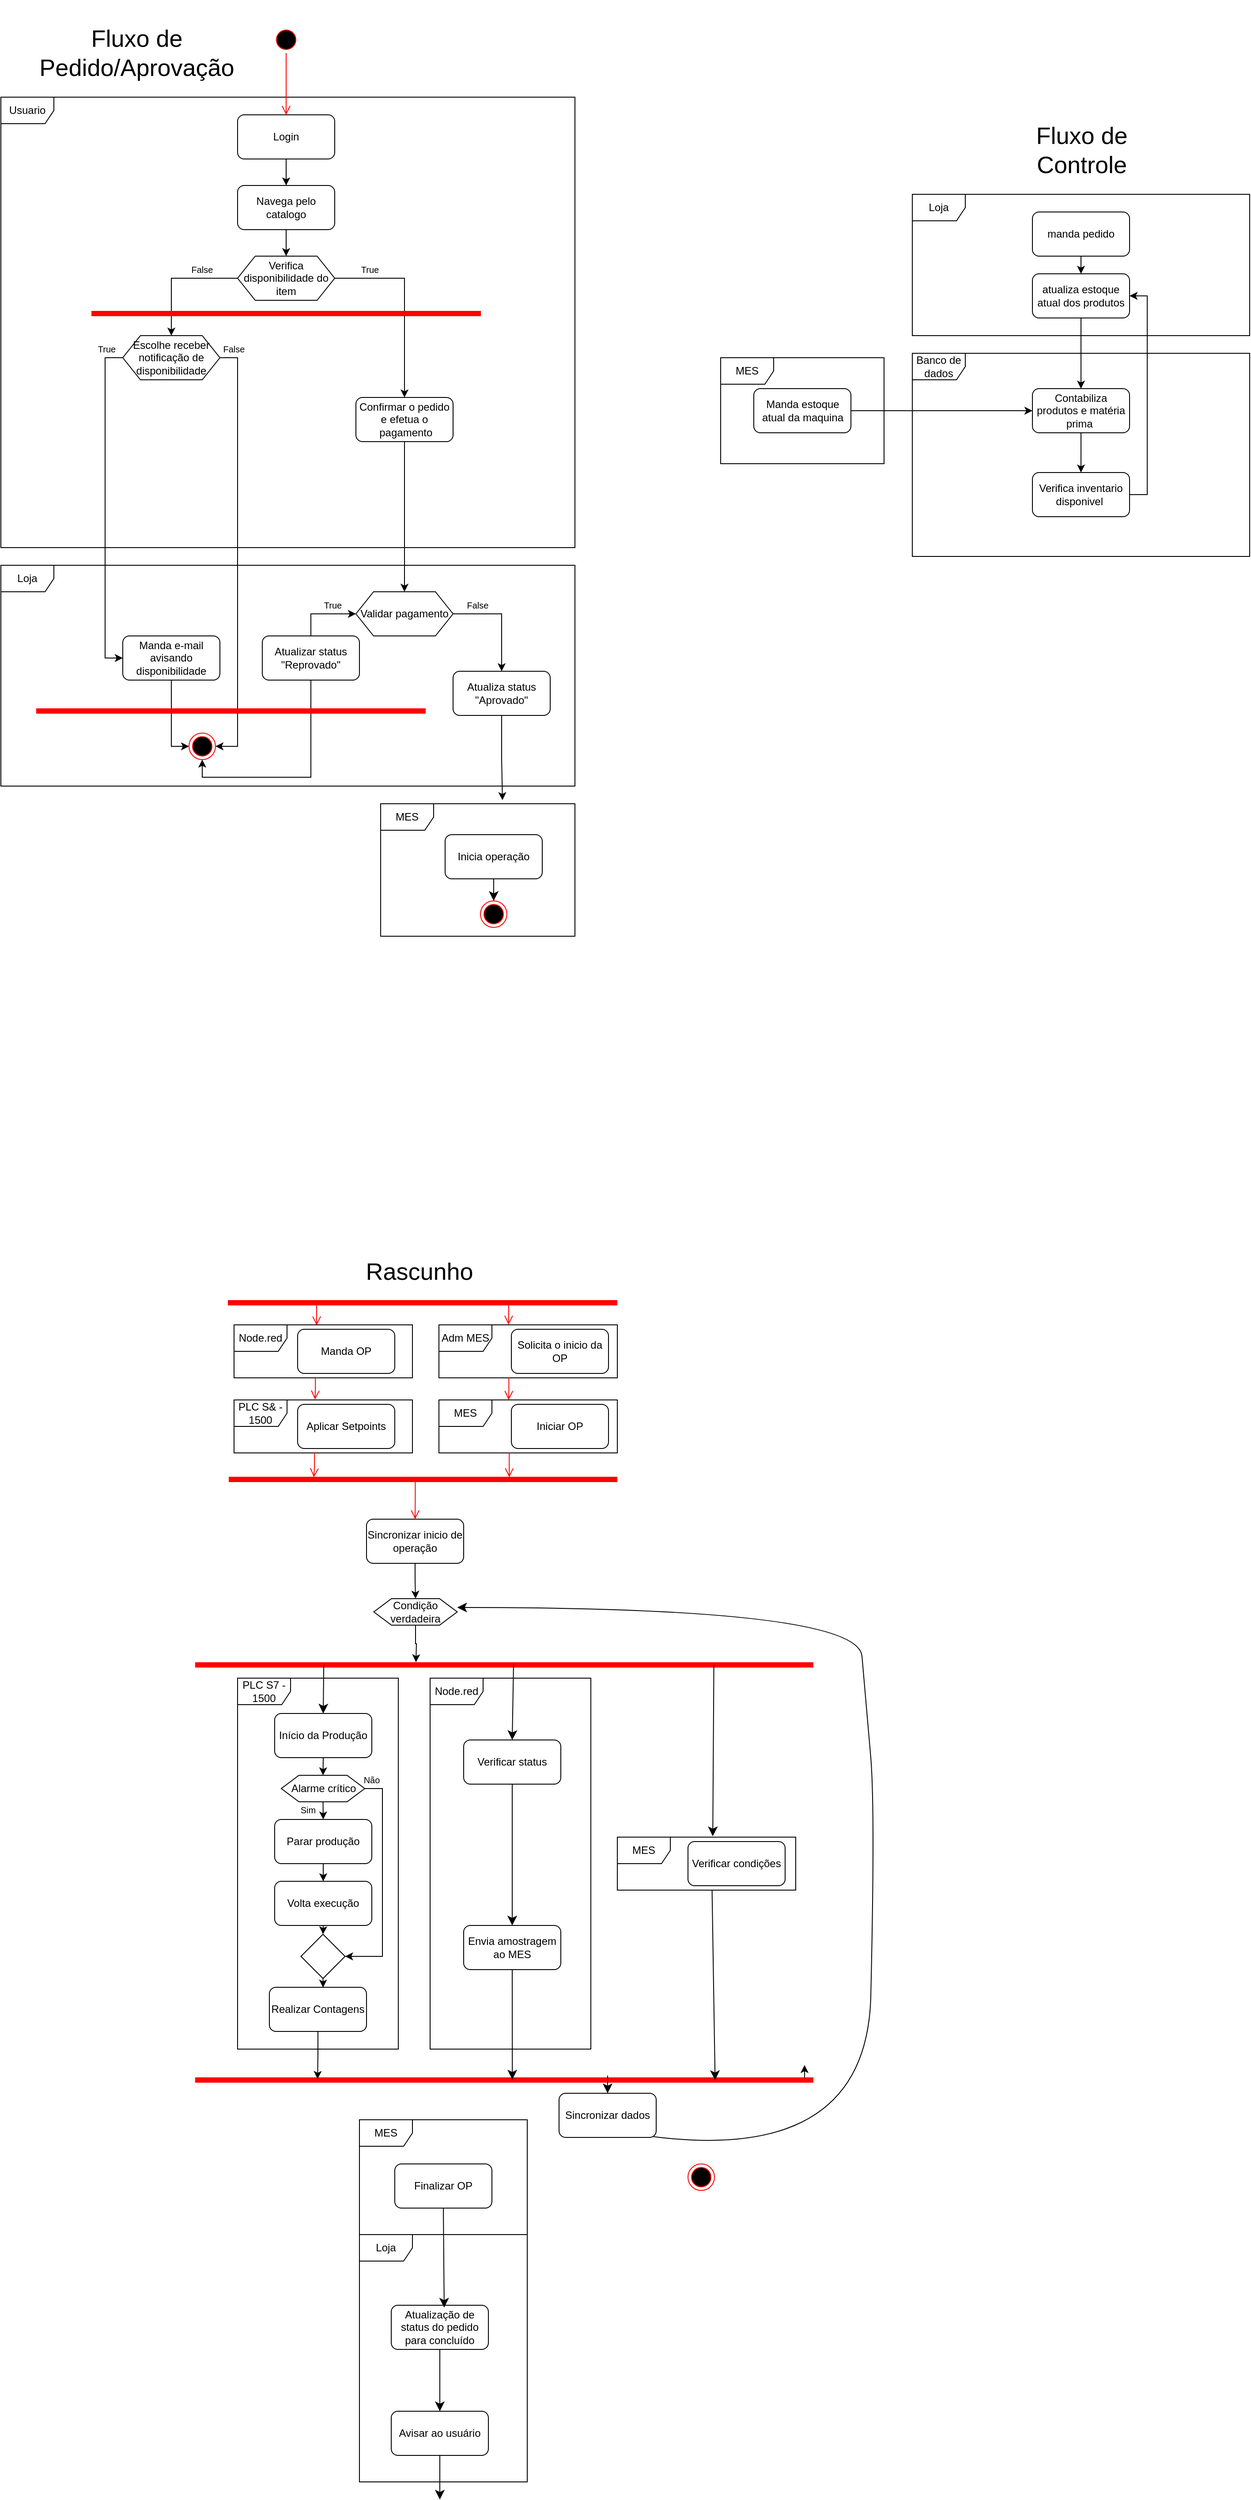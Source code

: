 <mxfile version="28.2.4">
  <diagram id="W6UL7syqf61I57blcPAL" name="Página-1">
    <mxGraphModel dx="666" dy="2302" grid="1" gridSize="10" guides="1" tooltips="1" connect="1" arrows="1" fold="1" page="1" pageScale="1" pageWidth="827" pageHeight="1169" math="0" shadow="0">
      <root>
        <mxCell id="0" />
        <mxCell id="1" parent="0" />
        <mxCell id="WmCg8ebD5vWWNZr771tL-6" value="Usuario" style="shape=umlFrame;whiteSpace=wrap;html=1;pointerEvents=0;" parent="1" vertex="1">
          <mxGeometry x="10" y="90" width="650" height="510" as="geometry" />
        </mxCell>
        <mxCell id="WmCg8ebD5vWWNZr771tL-32" style="edgeStyle=orthogonalEdgeStyle;rounded=0;orthogonalLoop=1;jettySize=auto;html=1;exitX=0.5;exitY=1;exitDx=0;exitDy=0;entryX=0.5;entryY=0;entryDx=0;entryDy=0;" parent="1" source="WmCg8ebD5vWWNZr771tL-7" target="WmCg8ebD5vWWNZr771tL-8" edge="1">
          <mxGeometry relative="1" as="geometry" />
        </mxCell>
        <mxCell id="WmCg8ebD5vWWNZr771tL-7" value="Login" style="html=1;whiteSpace=wrap;rounded=1;" parent="1" vertex="1">
          <mxGeometry x="278" y="110" width="110" height="50" as="geometry" />
        </mxCell>
        <mxCell id="WmCg8ebD5vWWNZr771tL-33" style="edgeStyle=orthogonalEdgeStyle;rounded=0;orthogonalLoop=1;jettySize=auto;html=1;exitX=0.5;exitY=1;exitDx=0;exitDy=0;entryX=0.5;entryY=0;entryDx=0;entryDy=0;" parent="1" source="WmCg8ebD5vWWNZr771tL-8" target="WmCg8ebD5vWWNZr771tL-9" edge="1">
          <mxGeometry relative="1" as="geometry" />
        </mxCell>
        <mxCell id="WmCg8ebD5vWWNZr771tL-8" value="Navega pelo catalogo" style="html=1;whiteSpace=wrap;rounded=1;" parent="1" vertex="1">
          <mxGeometry x="278" y="190" width="110" height="50" as="geometry" />
        </mxCell>
        <mxCell id="WmCg8ebD5vWWNZr771tL-25" style="edgeStyle=orthogonalEdgeStyle;rounded=0;orthogonalLoop=1;jettySize=auto;html=1;exitX=0;exitY=0.5;exitDx=0;exitDy=0;entryX=0.5;entryY=0;entryDx=0;entryDy=0;" parent="1" source="WmCg8ebD5vWWNZr771tL-9" target="WmCg8ebD5vWWNZr771tL-19" edge="1">
          <mxGeometry relative="1" as="geometry" />
        </mxCell>
        <mxCell id="WmCg8ebD5vWWNZr771tL-27" style="edgeStyle=orthogonalEdgeStyle;rounded=0;orthogonalLoop=1;jettySize=auto;html=1;exitX=1;exitY=0.5;exitDx=0;exitDy=0;entryX=0.5;entryY=0;entryDx=0;entryDy=0;" parent="1" source="WmCg8ebD5vWWNZr771tL-9" target="WmCg8ebD5vWWNZr771tL-18" edge="1">
          <mxGeometry relative="1" as="geometry">
            <mxPoint x="467" y="490" as="targetPoint" />
          </mxGeometry>
        </mxCell>
        <mxCell id="WmCg8ebD5vWWNZr771tL-9" value="Verifica disponibilidade do item" style="shape=hexagon;perimeter=hexagonPerimeter2;whiteSpace=wrap;html=1;fixedSize=1;rounded=0;" parent="1" vertex="1">
          <mxGeometry x="278" y="270" width="110" height="50" as="geometry" />
        </mxCell>
        <mxCell id="WmCg8ebD5vWWNZr771tL-16" value="True" style="text;html=1;align=center;verticalAlign=middle;whiteSpace=wrap;rounded=0;imageWidth=24;fontSize=10;" parent="1" vertex="1">
          <mxGeometry x="398" y="270" width="60" height="30" as="geometry" />
        </mxCell>
        <mxCell id="WmCg8ebD5vWWNZr771tL-48" style="edgeStyle=orthogonalEdgeStyle;rounded=0;orthogonalLoop=1;jettySize=auto;html=1;exitX=0.5;exitY=1;exitDx=0;exitDy=0;entryX=0.5;entryY=0;entryDx=0;entryDy=0;" parent="1" source="WmCg8ebD5vWWNZr771tL-18" target="WmCg8ebD5vWWNZr771tL-47" edge="1">
          <mxGeometry relative="1" as="geometry" />
        </mxCell>
        <mxCell id="WmCg8ebD5vWWNZr771tL-18" value="&lt;font&gt;Confirmar o pedido e&amp;nbsp;&lt;/font&gt;efetua o&lt;div&gt;&lt;font&gt;&amp;nbsp;pagamento&lt;/font&gt;&lt;/div&gt;" style="html=1;whiteSpace=wrap;rounded=1;" parent="1" vertex="1">
          <mxGeometry x="412" y="430" width="110" height="50" as="geometry" />
        </mxCell>
        <mxCell id="WmCg8ebD5vWWNZr771tL-41" style="edgeStyle=orthogonalEdgeStyle;rounded=0;orthogonalLoop=1;jettySize=auto;html=1;exitX=0;exitY=0.5;exitDx=0;exitDy=0;entryX=0;entryY=0.5;entryDx=0;entryDy=0;" parent="1" source="WmCg8ebD5vWWNZr771tL-19" target="WmCg8ebD5vWWNZr771tL-38" edge="1">
          <mxGeometry relative="1" as="geometry" />
        </mxCell>
        <mxCell id="WmCg8ebD5vWWNZr771tL-46" style="edgeStyle=orthogonalEdgeStyle;rounded=0;orthogonalLoop=1;jettySize=auto;html=1;exitX=1;exitY=0.5;exitDx=0;exitDy=0;entryX=1;entryY=0.5;entryDx=0;entryDy=0;" parent="1" source="WmCg8ebD5vWWNZr771tL-19" target="WmCg8ebD5vWWNZr771tL-34" edge="1">
          <mxGeometry relative="1" as="geometry" />
        </mxCell>
        <mxCell id="WmCg8ebD5vWWNZr771tL-19" value="Escolhe receber notificação de disponibilidade" style="shape=hexagon;perimeter=hexagonPerimeter2;whiteSpace=wrap;html=1;fixedSize=1;rounded=0;" parent="1" vertex="1">
          <mxGeometry x="148" y="360" width="110" height="50" as="geometry" />
        </mxCell>
        <mxCell id="WmCg8ebD5vWWNZr771tL-21" value="False" style="text;html=1;align=center;verticalAlign=middle;whiteSpace=wrap;rounded=0;imageWidth=24;fontSize=10;" parent="1" vertex="1">
          <mxGeometry x="208" y="270" width="60" height="30" as="geometry" />
        </mxCell>
        <mxCell id="WmCg8ebD5vWWNZr771tL-30" value="Loja" style="shape=umlFrame;whiteSpace=wrap;html=1;pointerEvents=0;" parent="1" vertex="1">
          <mxGeometry x="10" y="620" width="650" height="250" as="geometry" />
        </mxCell>
        <mxCell id="WmCg8ebD5vWWNZr771tL-34" value="" style="ellipse;html=1;shape=endState;fillColor=#000000;strokeColor=#ff0000;" parent="1" vertex="1">
          <mxGeometry x="223" y="810" width="30" height="30" as="geometry" />
        </mxCell>
        <mxCell id="WmCg8ebD5vWWNZr771tL-35" value="&#39;" style="ellipse;html=1;shape=startState;fillColor=#000000;strokeColor=#ff0000;" parent="1" vertex="1">
          <mxGeometry x="318" y="10" width="30" height="30" as="geometry" />
        </mxCell>
        <mxCell id="WmCg8ebD5vWWNZr771tL-36" value="" style="edgeStyle=orthogonalEdgeStyle;html=1;verticalAlign=bottom;endArrow=open;endSize=8;strokeColor=#ff0000;rounded=0;entryX=0.5;entryY=0;entryDx=0;entryDy=0;" parent="1" source="WmCg8ebD5vWWNZr771tL-35" target="WmCg8ebD5vWWNZr771tL-7" edge="1">
          <mxGeometry relative="1" as="geometry">
            <mxPoint x="235" y="440" as="targetPoint" />
          </mxGeometry>
        </mxCell>
        <mxCell id="-Xf5DC83GbALpr6xQ4lh-10" style="edgeStyle=orthogonalEdgeStyle;rounded=0;orthogonalLoop=1;jettySize=auto;html=1;exitX=0.5;exitY=1;exitDx=0;exitDy=0;entryX=0;entryY=0.5;entryDx=0;entryDy=0;" edge="1" parent="1" source="WmCg8ebD5vWWNZr771tL-38" target="WmCg8ebD5vWWNZr771tL-34">
          <mxGeometry relative="1" as="geometry" />
        </mxCell>
        <mxCell id="WmCg8ebD5vWWNZr771tL-38" value="Manda e-mail avisando disponibilidade" style="html=1;whiteSpace=wrap;rounded=1;" parent="1" vertex="1">
          <mxGeometry x="148" y="700" width="110" height="50" as="geometry" />
        </mxCell>
        <mxCell id="WmCg8ebD5vWWNZr771tL-43" value="True" style="text;html=1;align=center;verticalAlign=middle;whiteSpace=wrap;rounded=0;imageWidth=24;fontSize=10;" parent="1" vertex="1">
          <mxGeometry x="100" y="360" width="60" height="30" as="geometry" />
        </mxCell>
        <mxCell id="WmCg8ebD5vWWNZr771tL-44" value="False" style="text;html=1;align=center;verticalAlign=middle;whiteSpace=wrap;rounded=0;imageWidth=24;fontSize=10;" parent="1" vertex="1">
          <mxGeometry x="244" y="360" width="60" height="30" as="geometry" />
        </mxCell>
        <mxCell id="WmCg8ebD5vWWNZr771tL-53" style="edgeStyle=orthogonalEdgeStyle;rounded=0;orthogonalLoop=1;jettySize=auto;html=1;exitX=1;exitY=0.5;exitDx=0;exitDy=0;" parent="1" source="WmCg8ebD5vWWNZr771tL-47" target="WmCg8ebD5vWWNZr771tL-50" edge="1">
          <mxGeometry relative="1" as="geometry" />
        </mxCell>
        <mxCell id="WmCg8ebD5vWWNZr771tL-47" value="&lt;font&gt;Validar pagamento&lt;/font&gt;" style="shape=hexagon;perimeter=hexagonPerimeter2;whiteSpace=wrap;html=1;fixedSize=1;rounded=0;" parent="1" vertex="1">
          <mxGeometry x="412" y="650" width="110" height="50" as="geometry" />
        </mxCell>
        <mxCell id="-Xf5DC83GbALpr6xQ4lh-11" style="edgeStyle=orthogonalEdgeStyle;rounded=0;orthogonalLoop=1;jettySize=auto;html=1;exitX=0.5;exitY=0;exitDx=0;exitDy=0;entryX=0;entryY=0.5;entryDx=0;entryDy=0;" edge="1" parent="1" source="WmCg8ebD5vWWNZr771tL-49" target="WmCg8ebD5vWWNZr771tL-47">
          <mxGeometry relative="1" as="geometry" />
        </mxCell>
        <mxCell id="-Xf5DC83GbALpr6xQ4lh-12" style="edgeStyle=orthogonalEdgeStyle;rounded=0;orthogonalLoop=1;jettySize=auto;html=1;exitX=0.5;exitY=1;exitDx=0;exitDy=0;entryX=0.5;entryY=1;entryDx=0;entryDy=0;" edge="1" parent="1" source="WmCg8ebD5vWWNZr771tL-49" target="WmCg8ebD5vWWNZr771tL-34">
          <mxGeometry relative="1" as="geometry" />
        </mxCell>
        <mxCell id="WmCg8ebD5vWWNZr771tL-49" value="Atualizar status &quot;Reprovado&quot;" style="html=1;whiteSpace=wrap;rounded=1;" parent="1" vertex="1">
          <mxGeometry x="306" y="700" width="110" height="50" as="geometry" />
        </mxCell>
        <mxCell id="WmCg8ebD5vWWNZr771tL-54" style="edgeStyle=orthogonalEdgeStyle;rounded=0;orthogonalLoop=1;jettySize=auto;html=1;exitX=0.5;exitY=1;exitDx=0;exitDy=0;entryX=0.627;entryY=-0.027;entryDx=0;entryDy=0;entryPerimeter=0;" parent="1" source="WmCg8ebD5vWWNZr771tL-50" target="cFjj0RVv-Rp71u-UppBr-27" edge="1">
          <mxGeometry relative="1" as="geometry">
            <mxPoint x="577" y="830" as="targetPoint" />
          </mxGeometry>
        </mxCell>
        <mxCell id="WmCg8ebD5vWWNZr771tL-50" value="Atualiza status &quot;Aprovado&quot;" style="html=1;whiteSpace=wrap;rounded=1;" parent="1" vertex="1">
          <mxGeometry x="522" y="740" width="110" height="50" as="geometry" />
        </mxCell>
        <mxCell id="WmCg8ebD5vWWNZr771tL-64" style="edgeStyle=orthogonalEdgeStyle;rounded=0;orthogonalLoop=1;jettySize=auto;html=1;exitX=0.5;exitY=1;exitDx=0;exitDy=0;entryX=0.5;entryY=0;entryDx=0;entryDy=0;" parent="1" source="WmCg8ebD5vWWNZr771tL-57" target="WmCg8ebD5vWWNZr771tL-63" edge="1">
          <mxGeometry relative="1" as="geometry" />
        </mxCell>
        <mxCell id="WmCg8ebD5vWWNZr771tL-57" value="Contabiliza produtos e matéria prima&amp;nbsp;" style="html=1;whiteSpace=wrap;rounded=1;" parent="1" vertex="1">
          <mxGeometry x="1178" y="420" width="110" height="50" as="geometry" />
        </mxCell>
        <mxCell id="WmCg8ebD5vWWNZr771tL-59" value="MES" style="shape=umlFrame;whiteSpace=wrap;html=1;pointerEvents=0;" parent="1" vertex="1">
          <mxGeometry x="416" y="2380" width="190" height="130" as="geometry" />
        </mxCell>
        <mxCell id="WmCg8ebD5vWWNZr771tL-62" value="Banco de dados" style="shape=umlFrame;whiteSpace=wrap;html=1;pointerEvents=0;" parent="1" vertex="1">
          <mxGeometry x="1042" y="380" width="382" height="230" as="geometry" />
        </mxCell>
        <mxCell id="WmCg8ebD5vWWNZr771tL-63" value="&lt;font&gt;Verifica inventario disponivel&amp;nbsp;&lt;/font&gt;" style="html=1;whiteSpace=wrap;rounded=1;" parent="1" vertex="1">
          <mxGeometry x="1178" y="515" width="110" height="50" as="geometry" />
        </mxCell>
        <mxCell id="WmCg8ebD5vWWNZr771tL-65" value="" style="shape=line;html=1;strokeWidth=6;strokeColor=#ff0000;" parent="1" vertex="1">
          <mxGeometry x="267" y="1450" width="441" height="10" as="geometry" />
        </mxCell>
        <mxCell id="WmCg8ebD5vWWNZr771tL-66" value="" style="edgeStyle=orthogonalEdgeStyle;html=1;verticalAlign=bottom;endArrow=open;endSize=8;strokeColor=#ff0000;rounded=0;entryX=0.463;entryY=0.009;entryDx=0;entryDy=0;entryPerimeter=0;exitX=0.228;exitY=0.717;exitDx=0;exitDy=0;exitPerimeter=0;" parent="1" source="WmCg8ebD5vWWNZr771tL-65" target="WmCg8ebD5vWWNZr771tL-71" edge="1">
          <mxGeometry relative="1" as="geometry">
            <mxPoint x="240" y="1530" as="targetPoint" />
          </mxGeometry>
        </mxCell>
        <mxCell id="WmCg8ebD5vWWNZr771tL-67" value="" style="shape=line;html=1;strokeWidth=6;strokeColor=#ff0000;" parent="1" vertex="1">
          <mxGeometry x="268" y="1650" width="440" height="10" as="geometry" />
        </mxCell>
        <mxCell id="WmCg8ebD5vWWNZr771tL-71" value="Node.red" style="shape=umlFrame;whiteSpace=wrap;html=1;pointerEvents=0;" parent="1" vertex="1">
          <mxGeometry x="274" y="1480" width="202" height="60" as="geometry" />
        </mxCell>
        <mxCell id="WmCg8ebD5vWWNZr771tL-72" value="&lt;font&gt;Manda OP&lt;/font&gt;" style="html=1;whiteSpace=wrap;rounded=1;" parent="1" vertex="1">
          <mxGeometry x="346" y="1485" width="110" height="50" as="geometry" />
        </mxCell>
        <mxCell id="WmCg8ebD5vWWNZr771tL-74" value="Adm MES" style="shape=umlFrame;whiteSpace=wrap;html=1;pointerEvents=0;" parent="1" vertex="1">
          <mxGeometry x="506" y="1480" width="202" height="60" as="geometry" />
        </mxCell>
        <mxCell id="WmCg8ebD5vWWNZr771tL-75" value="&lt;font&gt;Solicita o inicio da OP&lt;/font&gt;" style="html=1;whiteSpace=wrap;rounded=1;" parent="1" vertex="1">
          <mxGeometry x="588" y="1485" width="110" height="50" as="geometry" />
        </mxCell>
        <mxCell id="WmCg8ebD5vWWNZr771tL-76" value="PLC S&amp;amp; - 1500" style="shape=umlFrame;whiteSpace=wrap;html=1;pointerEvents=0;" parent="1" vertex="1">
          <mxGeometry x="274" y="1565" width="202" height="60" as="geometry" />
        </mxCell>
        <mxCell id="WmCg8ebD5vWWNZr771tL-77" value="&lt;font&gt;Aplicar Setpoints&lt;/font&gt;" style="html=1;whiteSpace=wrap;rounded=1;" parent="1" vertex="1">
          <mxGeometry x="346" y="1570" width="110" height="50" as="geometry" />
        </mxCell>
        <mxCell id="WmCg8ebD5vWWNZr771tL-78" value="MES" style="shape=umlFrame;whiteSpace=wrap;html=1;pointerEvents=0;" parent="1" vertex="1">
          <mxGeometry x="506" y="1565" width="202" height="60" as="geometry" />
        </mxCell>
        <mxCell id="WmCg8ebD5vWWNZr771tL-79" value="&lt;font&gt;Iniciar OP&lt;/font&gt;" style="html=1;whiteSpace=wrap;rounded=1;" parent="1" vertex="1">
          <mxGeometry x="588" y="1570" width="110" height="50" as="geometry" />
        </mxCell>
        <mxCell id="WmCg8ebD5vWWNZr771tL-80" value="" style="edgeStyle=orthogonalEdgeStyle;html=1;verticalAlign=bottom;endArrow=open;endSize=8;strokeColor=#ff0000;rounded=0;exitX=0.721;exitY=0.547;exitDx=0;exitDy=0;exitPerimeter=0;entryX=0.39;entryY=-0.004;entryDx=0;entryDy=0;entryPerimeter=0;" parent="1" source="WmCg8ebD5vWWNZr771tL-65" target="WmCg8ebD5vWWNZr771tL-74" edge="1">
          <mxGeometry relative="1" as="geometry">
            <mxPoint x="585" y="1480" as="targetPoint" />
            <mxPoint x="550" y="1490" as="sourcePoint" />
          </mxGeometry>
        </mxCell>
        <mxCell id="WmCg8ebD5vWWNZr771tL-88" style="edgeStyle=orthogonalEdgeStyle;rounded=0;orthogonalLoop=1;jettySize=auto;html=1;exitX=0.5;exitY=1;exitDx=0;exitDy=0;" parent="1" source="WmCg8ebD5vWWNZr771tL-82" target="WmCg8ebD5vWWNZr771tL-85" edge="1">
          <mxGeometry relative="1" as="geometry" />
        </mxCell>
        <mxCell id="WmCg8ebD5vWWNZr771tL-82" value="Sincronizar inicio de operação" style="html=1;whiteSpace=wrap;rounded=1;" parent="1" vertex="1">
          <mxGeometry x="424" y="1700" width="110" height="50" as="geometry" />
        </mxCell>
        <mxCell id="WmCg8ebD5vWWNZr771tL-85" value="Condição verdadeira" style="shape=hexagon;perimeter=hexagonPerimeter2;whiteSpace=wrap;html=1;fixedSize=1;rounded=0;" parent="1" vertex="1">
          <mxGeometry x="432.25" y="1790" width="94.5" height="30" as="geometry" />
        </mxCell>
        <mxCell id="WmCg8ebD5vWWNZr771tL-87" value="" style="edgeStyle=orthogonalEdgeStyle;html=1;verticalAlign=bottom;endArrow=open;endSize=8;strokeColor=#ff0000;rounded=0;exitX=0.48;exitY=0.384;exitDx=0;exitDy=0;exitPerimeter=0;entryX=0.5;entryY=0;entryDx=0;entryDy=0;" parent="1" source="WmCg8ebD5vWWNZr771tL-67" target="WmCg8ebD5vWWNZr771tL-82" edge="1">
          <mxGeometry relative="1" as="geometry">
            <mxPoint x="580" y="1646" as="targetPoint" />
            <mxPoint x="580" y="1620" as="sourcePoint" />
          </mxGeometry>
        </mxCell>
        <mxCell id="WmCg8ebD5vWWNZr771tL-90" value="" style="shape=line;html=1;strokeWidth=6;strokeColor=#ff0000;" parent="1" vertex="1">
          <mxGeometry x="230" y="1860" width="700" height="10" as="geometry" />
        </mxCell>
        <mxCell id="WmCg8ebD5vWWNZr771tL-121" style="edgeStyle=orthogonalEdgeStyle;rounded=0;orthogonalLoop=1;jettySize=auto;html=1;exitX=1;exitY=0.5;exitDx=0;exitDy=0;exitPerimeter=0;" parent="1" source="WmCg8ebD5vWWNZr771tL-91" edge="1">
          <mxGeometry relative="1" as="geometry">
            <mxPoint x="920" y="2318" as="targetPoint" />
          </mxGeometry>
        </mxCell>
        <mxCell id="WmCg8ebD5vWWNZr771tL-91" value="" style="shape=line;html=1;strokeWidth=6;strokeColor=#ff0000;" parent="1" vertex="1">
          <mxGeometry x="230" y="2330" width="700" height="10" as="geometry" />
        </mxCell>
        <mxCell id="WmCg8ebD5vWWNZr771tL-93" value="" style="edgeStyle=orthogonalEdgeStyle;html=1;verticalAlign=bottom;endArrow=open;endSize=8;strokeColor=#ff0000;rounded=0;exitX=0.456;exitY=0.999;exitDx=0;exitDy=0;exitPerimeter=0;entryX=0.454;entryY=-0.008;entryDx=0;entryDy=0;entryPerimeter=0;" parent="1" source="WmCg8ebD5vWWNZr771tL-71" target="WmCg8ebD5vWWNZr771tL-76" edge="1">
          <mxGeometry relative="1" as="geometry">
            <mxPoint x="366" y="1560" as="targetPoint" />
            <mxPoint x="360" y="1550" as="sourcePoint" />
          </mxGeometry>
        </mxCell>
        <mxCell id="WmCg8ebD5vWWNZr771tL-94" value="" style="edgeStyle=orthogonalEdgeStyle;html=1;verticalAlign=bottom;endArrow=open;endSize=8;strokeColor=#ff0000;rounded=0;entryX=0.219;entryY=0.256;entryDx=0;entryDy=0;entryPerimeter=0;exitX=0.451;exitY=0.997;exitDx=0;exitDy=0;exitPerimeter=0;" parent="1" source="WmCg8ebD5vWWNZr771tL-76" target="WmCg8ebD5vWWNZr771tL-67" edge="1">
          <mxGeometry relative="1" as="geometry">
            <mxPoint x="350" y="1654" as="targetPoint" />
            <mxPoint x="350" y="1630" as="sourcePoint" />
            <Array as="points">
              <mxPoint x="365" y="1640" />
              <mxPoint x="364" y="1640" />
            </Array>
          </mxGeometry>
        </mxCell>
        <mxCell id="WmCg8ebD5vWWNZr771tL-95" value="" style="edgeStyle=orthogonalEdgeStyle;html=1;verticalAlign=bottom;endArrow=open;endSize=8;strokeColor=#ff0000;rounded=0;exitX=0.392;exitY=1.001;exitDx=0;exitDy=0;exitPerimeter=0;entryX=0.391;entryY=-0.001;entryDx=0;entryDy=0;entryPerimeter=0;" parent="1" source="WmCg8ebD5vWWNZr771tL-74" target="WmCg8ebD5vWWNZr771tL-78" edge="1">
          <mxGeometry relative="1" as="geometry">
            <mxPoint x="585" y="1560" as="targetPoint" />
            <mxPoint x="580" y="1550" as="sourcePoint" />
          </mxGeometry>
        </mxCell>
        <mxCell id="WmCg8ebD5vWWNZr771tL-97" value="" style="edgeStyle=orthogonalEdgeStyle;html=1;verticalAlign=bottom;endArrow=open;endSize=8;strokeColor=#ff0000;rounded=0;exitX=0.394;exitY=0.989;exitDx=0;exitDy=0;exitPerimeter=0;entryX=0.722;entryY=0.245;entryDx=0;entryDy=0;entryPerimeter=0;" parent="1" source="WmCg8ebD5vWWNZr771tL-78" target="WmCg8ebD5vWWNZr771tL-67" edge="1">
          <mxGeometry relative="1" as="geometry">
            <mxPoint x="580" y="1654" as="targetPoint" />
            <mxPoint x="580" y="1630" as="sourcePoint" />
          </mxGeometry>
        </mxCell>
        <mxCell id="WmCg8ebD5vWWNZr771tL-98" style="edgeStyle=orthogonalEdgeStyle;rounded=0;orthogonalLoop=1;jettySize=auto;html=1;exitX=0.5;exitY=1;exitDx=0;exitDy=0;" parent="1" source="WmCg8ebD5vWWNZr771tL-85" edge="1">
          <mxGeometry relative="1" as="geometry">
            <mxPoint x="480" y="1862" as="targetPoint" />
          </mxGeometry>
        </mxCell>
        <mxCell id="WmCg8ebD5vWWNZr771tL-100" value="PLC S7 - 1500" style="shape=umlFrame;whiteSpace=wrap;html=1;pointerEvents=0;" parent="1" vertex="1">
          <mxGeometry x="278" y="1880" width="182" height="420" as="geometry" />
        </mxCell>
        <mxCell id="WmCg8ebD5vWWNZr771tL-113" style="edgeStyle=orthogonalEdgeStyle;rounded=0;orthogonalLoop=1;jettySize=auto;html=1;exitX=0.5;exitY=1;exitDx=0;exitDy=0;entryX=0.5;entryY=0;entryDx=0;entryDy=0;" parent="1" source="WmCg8ebD5vWWNZr771tL-101" target="WmCg8ebD5vWWNZr771tL-102" edge="1">
          <mxGeometry relative="1" as="geometry" />
        </mxCell>
        <mxCell id="WmCg8ebD5vWWNZr771tL-101" value="Início da Produção" style="html=1;whiteSpace=wrap;rounded=1;" parent="1" vertex="1">
          <mxGeometry x="320" y="1920" width="110" height="50" as="geometry" />
        </mxCell>
        <mxCell id="WmCg8ebD5vWWNZr771tL-108" style="edgeStyle=orthogonalEdgeStyle;rounded=0;orthogonalLoop=1;jettySize=auto;html=1;exitX=1;exitY=0.5;exitDx=0;exitDy=0;entryX=1;entryY=0.5;entryDx=0;entryDy=0;" parent="1" source="WmCg8ebD5vWWNZr771tL-102" target="WmCg8ebD5vWWNZr771tL-106" edge="1">
          <mxGeometry relative="1" as="geometry" />
        </mxCell>
        <mxCell id="WmCg8ebD5vWWNZr771tL-112" style="edgeStyle=orthogonalEdgeStyle;rounded=0;orthogonalLoop=1;jettySize=auto;html=1;exitX=0.5;exitY=1;exitDx=0;exitDy=0;entryX=0.5;entryY=0;entryDx=0;entryDy=0;" parent="1" source="WmCg8ebD5vWWNZr771tL-102" target="WmCg8ebD5vWWNZr771tL-103" edge="1">
          <mxGeometry relative="1" as="geometry" />
        </mxCell>
        <mxCell id="WmCg8ebD5vWWNZr771tL-102" value="Alarme crítico" style="shape=hexagon;perimeter=hexagonPerimeter2;whiteSpace=wrap;html=1;fixedSize=1;rounded=0;" parent="1" vertex="1">
          <mxGeometry x="327.5" y="1990" width="94.5" height="30" as="geometry" />
        </mxCell>
        <mxCell id="WmCg8ebD5vWWNZr771tL-111" style="edgeStyle=orthogonalEdgeStyle;rounded=0;orthogonalLoop=1;jettySize=auto;html=1;exitX=0.5;exitY=1;exitDx=0;exitDy=0;entryX=0.5;entryY=0;entryDx=0;entryDy=0;" parent="1" source="WmCg8ebD5vWWNZr771tL-103" target="WmCg8ebD5vWWNZr771tL-104" edge="1">
          <mxGeometry relative="1" as="geometry" />
        </mxCell>
        <mxCell id="WmCg8ebD5vWWNZr771tL-103" value="Parar produção" style="html=1;whiteSpace=wrap;rounded=1;" parent="1" vertex="1">
          <mxGeometry x="320" y="2040" width="110" height="50" as="geometry" />
        </mxCell>
        <mxCell id="WmCg8ebD5vWWNZr771tL-109" style="edgeStyle=orthogonalEdgeStyle;rounded=0;orthogonalLoop=1;jettySize=auto;html=1;exitX=0.5;exitY=1;exitDx=0;exitDy=0;entryX=0.5;entryY=0;entryDx=0;entryDy=0;" parent="1" source="WmCg8ebD5vWWNZr771tL-104" target="WmCg8ebD5vWWNZr771tL-106" edge="1">
          <mxGeometry relative="1" as="geometry" />
        </mxCell>
        <mxCell id="WmCg8ebD5vWWNZr771tL-104" value="&lt;font&gt;Volta execução&lt;/font&gt;" style="html=1;whiteSpace=wrap;rounded=1;" parent="1" vertex="1">
          <mxGeometry x="320" y="2110" width="110" height="50" as="geometry" />
        </mxCell>
        <mxCell id="WmCg8ebD5vWWNZr771tL-106" value="" style="rhombus;whiteSpace=wrap;html=1;" parent="1" vertex="1">
          <mxGeometry x="349.75" y="2170" width="50" height="50" as="geometry" />
        </mxCell>
        <mxCell id="WmCg8ebD5vWWNZr771tL-107" value="&lt;font&gt;Realizar Contagens&lt;/font&gt;" style="html=1;whiteSpace=wrap;rounded=1;" parent="1" vertex="1">
          <mxGeometry x="314" y="2230" width="110" height="50" as="geometry" />
        </mxCell>
        <mxCell id="WmCg8ebD5vWWNZr771tL-110" style="edgeStyle=orthogonalEdgeStyle;rounded=0;orthogonalLoop=1;jettySize=auto;html=1;exitX=0.5;exitY=1;exitDx=0;exitDy=0;entryX=0.553;entryY=0.007;entryDx=0;entryDy=0;entryPerimeter=0;" parent="1" source="WmCg8ebD5vWWNZr771tL-106" target="WmCg8ebD5vWWNZr771tL-107" edge="1">
          <mxGeometry relative="1" as="geometry" />
        </mxCell>
        <mxCell id="WmCg8ebD5vWWNZr771tL-114" value="Não" style="text;html=1;align=center;verticalAlign=middle;whiteSpace=wrap;rounded=0;imageWidth=24;fontSize=10;" parent="1" vertex="1">
          <mxGeometry x="399.75" y="1980" width="60" height="30" as="geometry" />
        </mxCell>
        <mxCell id="WmCg8ebD5vWWNZr771tL-115" value="Sim" style="text;html=1;align=center;verticalAlign=middle;whiteSpace=wrap;rounded=0;imageWidth=24;fontSize=10;" parent="1" vertex="1">
          <mxGeometry x="327.5" y="2014" width="60" height="30" as="geometry" />
        </mxCell>
        <mxCell id="WmCg8ebD5vWWNZr771tL-116" style="edgeStyle=orthogonalEdgeStyle;rounded=0;orthogonalLoop=1;jettySize=auto;html=1;exitX=0.5;exitY=1;exitDx=0;exitDy=0;entryX=0.198;entryY=0.386;entryDx=0;entryDy=0;entryPerimeter=0;" parent="1" source="WmCg8ebD5vWWNZr771tL-107" target="WmCg8ebD5vWWNZr771tL-91" edge="1">
          <mxGeometry relative="1" as="geometry" />
        </mxCell>
        <mxCell id="WmCg8ebD5vWWNZr771tL-118" value="MES" style="shape=umlFrame;whiteSpace=wrap;html=1;pointerEvents=0;" parent="1" vertex="1">
          <mxGeometry x="708" y="2060" width="202" height="60" as="geometry" />
        </mxCell>
        <mxCell id="WmCg8ebD5vWWNZr771tL-119" value="Verificar condições" style="html=1;whiteSpace=wrap;rounded=1;" parent="1" vertex="1">
          <mxGeometry x="788" y="2065" width="110" height="50" as="geometry" />
        </mxCell>
        <mxCell id="WmCg8ebD5vWWNZr771tL-120" value="Node.red" style="shape=umlFrame;whiteSpace=wrap;html=1;pointerEvents=0;" parent="1" vertex="1">
          <mxGeometry x="496" y="1880" width="182" height="420" as="geometry" />
        </mxCell>
        <mxCell id="cFjj0RVv-Rp71u-UppBr-7" style="edgeStyle=none;curved=1;rounded=0;orthogonalLoop=1;jettySize=auto;html=1;exitX=0.5;exitY=1;exitDx=0;exitDy=0;fontSize=12;startSize=8;endSize=8;" parent="1" source="WmCg8ebD5vWWNZr771tL-122" target="WmCg8ebD5vWWNZr771tL-123" edge="1">
          <mxGeometry relative="1" as="geometry" />
        </mxCell>
        <mxCell id="WmCg8ebD5vWWNZr771tL-122" value="Verificar status" style="html=1;whiteSpace=wrap;rounded=1;" parent="1" vertex="1">
          <mxGeometry x="534" y="1950" width="110" height="50" as="geometry" />
        </mxCell>
        <mxCell id="WmCg8ebD5vWWNZr771tL-123" value="Envia amostragem ao MES" style="html=1;whiteSpace=wrap;rounded=1;" parent="1" vertex="1">
          <mxGeometry x="534" y="2160" width="110" height="50" as="geometry" />
        </mxCell>
        <mxCell id="cFjj0RVv-Rp71u-UppBr-4" style="edgeStyle=none;curved=1;rounded=0;orthogonalLoop=1;jettySize=auto;html=1;entryX=0.535;entryY=-0.017;entryDx=0;entryDy=0;entryPerimeter=0;fontSize=12;startSize=8;endSize=8;exitX=0.839;exitY=0.5;exitDx=0;exitDy=0;exitPerimeter=0;" parent="1" source="WmCg8ebD5vWWNZr771tL-90" target="WmCg8ebD5vWWNZr771tL-118" edge="1">
          <mxGeometry relative="1" as="geometry">
            <mxPoint x="812" y="1866" as="sourcePoint" />
          </mxGeometry>
        </mxCell>
        <mxCell id="cFjj0RVv-Rp71u-UppBr-5" style="edgeStyle=none;curved=1;rounded=0;orthogonalLoop=1;jettySize=auto;html=1;entryX=0.5;entryY=0;entryDx=0;entryDy=0;fontSize=12;startSize=8;endSize=8;exitX=0.208;exitY=0.486;exitDx=0;exitDy=0;exitPerimeter=0;" parent="1" source="WmCg8ebD5vWWNZr771tL-90" target="WmCg8ebD5vWWNZr771tL-101" edge="1">
          <mxGeometry relative="1" as="geometry">
            <mxPoint x="371" y="1865" as="sourcePoint" />
          </mxGeometry>
        </mxCell>
        <mxCell id="cFjj0RVv-Rp71u-UppBr-6" style="edgeStyle=none;curved=1;rounded=0;orthogonalLoop=1;jettySize=auto;html=1;exitX=0.515;exitY=0.38;exitDx=0;exitDy=0;exitPerimeter=0;fontSize=12;startSize=8;endSize=8;entryX=0.5;entryY=0;entryDx=0;entryDy=0;" parent="1" source="WmCg8ebD5vWWNZr771tL-90" target="WmCg8ebD5vWWNZr771tL-122" edge="1">
          <mxGeometry relative="1" as="geometry" />
        </mxCell>
        <mxCell id="cFjj0RVv-Rp71u-UppBr-8" style="edgeStyle=none;curved=1;rounded=0;orthogonalLoop=1;jettySize=auto;html=1;exitX=0.5;exitY=1;exitDx=0;exitDy=0;entryX=0.513;entryY=0.443;entryDx=0;entryDy=0;entryPerimeter=0;fontSize=12;startSize=8;endSize=8;" parent="1" source="WmCg8ebD5vWWNZr771tL-123" target="WmCg8ebD5vWWNZr771tL-91" edge="1">
          <mxGeometry relative="1" as="geometry" />
        </mxCell>
        <mxCell id="cFjj0RVv-Rp71u-UppBr-9" style="edgeStyle=none;curved=1;rounded=0;orthogonalLoop=1;jettySize=auto;html=1;exitX=0.531;exitY=0.995;exitDx=0;exitDy=0;exitPerimeter=0;entryX=0.841;entryY=0.5;entryDx=0;entryDy=0;entryPerimeter=0;fontSize=12;startSize=8;endSize=8;" parent="1" source="WmCg8ebD5vWWNZr771tL-118" target="WmCg8ebD5vWWNZr771tL-91" edge="1">
          <mxGeometry relative="1" as="geometry" />
        </mxCell>
        <mxCell id="cFjj0RVv-Rp71u-UppBr-11" style="edgeStyle=none;curved=1;rounded=0;orthogonalLoop=1;jettySize=auto;html=1;fontSize=12;startSize=8;endSize=8;" parent="1" target="cFjj0RVv-Rp71u-UppBr-10" edge="1">
          <mxGeometry relative="1" as="geometry">
            <mxPoint x="697" y="2300" as="targetPoint" />
            <mxPoint x="697" y="2330" as="sourcePoint" />
          </mxGeometry>
        </mxCell>
        <mxCell id="cFjj0RVv-Rp71u-UppBr-13" style="edgeStyle=none;curved=1;rounded=0;orthogonalLoop=1;jettySize=auto;html=1;exitX=0.5;exitY=1;exitDx=0;exitDy=0;fontSize=12;startSize=8;endSize=8;" parent="1" edge="1">
          <mxGeometry relative="1" as="geometry">
            <mxPoint x="526.75" y="1800" as="targetPoint" />
            <mxPoint x="693.75" y="2390" as="sourcePoint" />
            <Array as="points">
              <mxPoint x="990" y="2450" />
              <mxPoint x="1000" y="2030" />
              <mxPoint x="990" y="1910" />
              <mxPoint x="980" y="1800" />
            </Array>
          </mxGeometry>
        </mxCell>
        <mxCell id="cFjj0RVv-Rp71u-UppBr-10" value="Sincronizar dados" style="html=1;whiteSpace=wrap;rounded=1;" parent="1" vertex="1">
          <mxGeometry x="642" y="2350" width="110" height="50" as="geometry" />
        </mxCell>
        <mxCell id="cFjj0RVv-Rp71u-UppBr-14" value="Finalizar OP" style="html=1;whiteSpace=wrap;rounded=1;" parent="1" vertex="1">
          <mxGeometry x="456" y="2430" width="110" height="50" as="geometry" />
        </mxCell>
        <mxCell id="cFjj0RVv-Rp71u-UppBr-16" value="Loja" style="shape=umlFrame;whiteSpace=wrap;html=1;pointerEvents=0;" parent="1" vertex="1">
          <mxGeometry x="416" y="2510" width="190" height="280" as="geometry" />
        </mxCell>
        <mxCell id="cFjj0RVv-Rp71u-UppBr-20" style="edgeStyle=none;curved=1;rounded=0;orthogonalLoop=1;jettySize=auto;html=1;exitX=0.5;exitY=1;exitDx=0;exitDy=0;entryX=0.5;entryY=0;entryDx=0;entryDy=0;fontSize=12;startSize=8;endSize=8;" parent="1" source="cFjj0RVv-Rp71u-UppBr-17" target="cFjj0RVv-Rp71u-UppBr-18" edge="1">
          <mxGeometry relative="1" as="geometry" />
        </mxCell>
        <mxCell id="cFjj0RVv-Rp71u-UppBr-17" value="Atualização de status do pedido para concluído" style="html=1;whiteSpace=wrap;rounded=1;" parent="1" vertex="1">
          <mxGeometry x="452" y="2590" width="110" height="50" as="geometry" />
        </mxCell>
        <mxCell id="cFjj0RVv-Rp71u-UppBr-24" style="edgeStyle=none;curved=1;rounded=0;orthogonalLoop=1;jettySize=auto;html=1;exitX=0.5;exitY=1;exitDx=0;exitDy=0;entryX=0;entryY=0.5;entryDx=0;entryDy=0;fontSize=12;startSize=8;endSize=8;" parent="1" source="cFjj0RVv-Rp71u-UppBr-18" edge="1">
          <mxGeometry relative="1" as="geometry">
            <mxPoint x="507" y="2810" as="targetPoint" />
          </mxGeometry>
        </mxCell>
        <mxCell id="cFjj0RVv-Rp71u-UppBr-18" value="Avisar ao usuário" style="html=1;whiteSpace=wrap;rounded=1;" parent="1" vertex="1">
          <mxGeometry x="452" y="2710" width="110" height="50" as="geometry" />
        </mxCell>
        <mxCell id="cFjj0RVv-Rp71u-UppBr-21" value="" style="ellipse;html=1;shape=endState;fillColor=#000000;strokeColor=#ff0000;direction=south;" parent="1" vertex="1">
          <mxGeometry x="788" y="2430" width="30" height="30" as="geometry" />
        </mxCell>
        <mxCell id="cFjj0RVv-Rp71u-UppBr-25" style="edgeStyle=none;curved=1;rounded=0;orthogonalLoop=1;jettySize=auto;html=1;exitX=0.5;exitY=1;exitDx=0;exitDy=0;fontSize=12;startSize=8;endSize=8;entryX=0.545;entryY=0.053;entryDx=0;entryDy=0;entryPerimeter=0;" parent="1" source="cFjj0RVv-Rp71u-UppBr-14" target="cFjj0RVv-Rp71u-UppBr-17" edge="1">
          <mxGeometry relative="1" as="geometry">
            <mxPoint x="507" y="2590" as="targetPoint" />
          </mxGeometry>
        </mxCell>
        <mxCell id="cFjj0RVv-Rp71u-UppBr-27" value="MES" style="shape=umlFrame;whiteSpace=wrap;html=1;pointerEvents=0;" parent="1" vertex="1">
          <mxGeometry x="440" y="890" width="220" height="150" as="geometry" />
        </mxCell>
        <mxCell id="cFjj0RVv-Rp71u-UppBr-31" style="edgeStyle=none;curved=1;rounded=0;orthogonalLoop=1;jettySize=auto;html=1;exitX=0.5;exitY=1;exitDx=0;exitDy=0;entryX=0.5;entryY=0;entryDx=0;entryDy=0;fontSize=12;startSize=8;endSize=8;" parent="1" source="cFjj0RVv-Rp71u-UppBr-28" target="cFjj0RVv-Rp71u-UppBr-30" edge="1">
          <mxGeometry relative="1" as="geometry" />
        </mxCell>
        <mxCell id="cFjj0RVv-Rp71u-UppBr-28" value="&lt;font&gt;Inicia operação&lt;/font&gt;" style="html=1;whiteSpace=wrap;rounded=1;" parent="1" vertex="1">
          <mxGeometry x="513" y="925" width="110" height="50" as="geometry" />
        </mxCell>
        <mxCell id="cFjj0RVv-Rp71u-UppBr-30" value="" style="ellipse;html=1;shape=endState;fillColor=#000000;strokeColor=#ff0000;" parent="1" vertex="1">
          <mxGeometry x="553" y="1000" width="30" height="30" as="geometry" />
        </mxCell>
        <mxCell id="ZV5lMgY7LdCOYmzqV7-g-1" value="Loja" style="shape=umlFrame;whiteSpace=wrap;html=1;pointerEvents=0;" parent="1" vertex="1">
          <mxGeometry x="1042" y="200" width="382" height="160" as="geometry" />
        </mxCell>
        <mxCell id="ZV5lMgY7LdCOYmzqV7-g-2" value="&lt;font&gt;atualiza estoque atual dos produtos&lt;/font&gt;" style="html=1;whiteSpace=wrap;rounded=1;" parent="1" vertex="1">
          <mxGeometry x="1178" y="290" width="110" height="50" as="geometry" />
        </mxCell>
        <mxCell id="ZV5lMgY7LdCOYmzqV7-g-4" style="edgeStyle=orthogonalEdgeStyle;rounded=0;orthogonalLoop=1;jettySize=auto;html=1;exitX=0.5;exitY=1;exitDx=0;exitDy=0;entryX=0.5;entryY=0;entryDx=0;entryDy=0;" parent="1" source="ZV5lMgY7LdCOYmzqV7-g-2" target="WmCg8ebD5vWWNZr771tL-57" edge="1">
          <mxGeometry relative="1" as="geometry">
            <mxPoint x="1239" y="565" as="targetPoint" />
            <mxPoint x="1160" y="430" as="sourcePoint" />
          </mxGeometry>
        </mxCell>
        <mxCell id="ZV5lMgY7LdCOYmzqV7-g-5" value="&lt;font&gt;manda pedido&lt;/font&gt;" style="html=1;whiteSpace=wrap;rounded=1;" parent="1" vertex="1">
          <mxGeometry x="1178" y="220" width="110" height="50" as="geometry" />
        </mxCell>
        <mxCell id="ZV5lMgY7LdCOYmzqV7-g-6" style="edgeStyle=orthogonalEdgeStyle;rounded=0;orthogonalLoop=1;jettySize=auto;html=1;exitX=0.5;exitY=1;exitDx=0;exitDy=0;entryX=0.5;entryY=0;entryDx=0;entryDy=0;" parent="1" source="ZV5lMgY7LdCOYmzqV7-g-5" target="ZV5lMgY7LdCOYmzqV7-g-2" edge="1">
          <mxGeometry relative="1" as="geometry">
            <mxPoint x="1080" y="440" as="targetPoint" />
            <mxPoint x="1080" y="360" as="sourcePoint" />
          </mxGeometry>
        </mxCell>
        <mxCell id="ZV5lMgY7LdCOYmzqV7-g-7" style="edgeStyle=orthogonalEdgeStyle;rounded=0;orthogonalLoop=1;jettySize=auto;html=1;entryX=1;entryY=0.5;entryDx=0;entryDy=0;exitX=1;exitY=0.5;exitDx=0;exitDy=0;" parent="1" source="WmCg8ebD5vWWNZr771tL-63" target="ZV5lMgY7LdCOYmzqV7-g-2" edge="1">
          <mxGeometry relative="1" as="geometry">
            <mxPoint x="1436.5" y="520" as="sourcePoint" />
            <mxPoint x="1436.5" y="565" as="targetPoint" />
          </mxGeometry>
        </mxCell>
        <mxCell id="ZV5lMgY7LdCOYmzqV7-g-9" value="MES" style="shape=umlFrame;whiteSpace=wrap;html=1;pointerEvents=0;" parent="1" vertex="1">
          <mxGeometry x="825" y="385" width="185" height="120" as="geometry" />
        </mxCell>
        <mxCell id="ZV5lMgY7LdCOYmzqV7-g-10" value="Manda estoque atual da maquina" style="html=1;whiteSpace=wrap;rounded=1;" parent="1" vertex="1">
          <mxGeometry x="862.5" y="420" width="110" height="50" as="geometry" />
        </mxCell>
        <mxCell id="ZV5lMgY7LdCOYmzqV7-g-11" style="edgeStyle=orthogonalEdgeStyle;rounded=0;orthogonalLoop=1;jettySize=auto;html=1;entryX=0;entryY=0.5;entryDx=0;entryDy=0;exitX=1;exitY=0.5;exitDx=0;exitDy=0;" parent="1" source="ZV5lMgY7LdCOYmzqV7-g-10" target="WmCg8ebD5vWWNZr771tL-57" edge="1">
          <mxGeometry relative="1" as="geometry">
            <mxPoint x="1250" y="805" as="sourcePoint" />
            <mxPoint x="1250" y="580" as="targetPoint" />
          </mxGeometry>
        </mxCell>
        <mxCell id="ZLdkoqEwwDeh0Mvo8kCT-1" value="Fluxo de Pedido/Aprovação" style="text;html=1;align=center;verticalAlign=middle;whiteSpace=wrap;rounded=0;strokeWidth=4;fontSize=27;" parent="1" vertex="1">
          <mxGeometry x="60" y="-20" width="208" height="120" as="geometry" />
        </mxCell>
        <mxCell id="ZLdkoqEwwDeh0Mvo8kCT-2" value="Fluxo de Controle" style="text;html=1;align=center;verticalAlign=middle;whiteSpace=wrap;rounded=0;strokeWidth=4;fontSize=27;" parent="1" vertex="1">
          <mxGeometry x="1129.75" y="90" width="208" height="120" as="geometry" />
        </mxCell>
        <mxCell id="ZLdkoqEwwDeh0Mvo8kCT-3" value="Rascunho" style="text;html=1;align=center;verticalAlign=middle;whiteSpace=wrap;rounded=0;strokeWidth=4;fontSize=27;" parent="1" vertex="1">
          <mxGeometry x="380" y="1360" width="208" height="120" as="geometry" />
        </mxCell>
        <mxCell id="-Xf5DC83GbALpr6xQ4lh-2" value="False" style="text;html=1;align=center;verticalAlign=middle;whiteSpace=wrap;rounded=0;imageWidth=24;fontSize=10;" vertex="1" parent="1">
          <mxGeometry x="520" y="650" width="60" height="30" as="geometry" />
        </mxCell>
        <mxCell id="-Xf5DC83GbALpr6xQ4lh-3" value="True" style="text;html=1;align=center;verticalAlign=middle;whiteSpace=wrap;rounded=0;imageWidth=24;fontSize=10;" vertex="1" parent="1">
          <mxGeometry x="356" y="650" width="60" height="30" as="geometry" />
        </mxCell>
        <mxCell id="-Xf5DC83GbALpr6xQ4lh-5" value="" style="shape=line;html=1;strokeWidth=6;strokeColor=#ff0000;" vertex="1" parent="1">
          <mxGeometry x="112.5" y="330" width="441" height="10" as="geometry" />
        </mxCell>
        <mxCell id="-Xf5DC83GbALpr6xQ4lh-13" value="" style="shape=line;html=1;strokeWidth=6;strokeColor=#ff0000;" vertex="1" parent="1">
          <mxGeometry x="50" y="780" width="441" height="10" as="geometry" />
        </mxCell>
      </root>
    </mxGraphModel>
  </diagram>
</mxfile>
